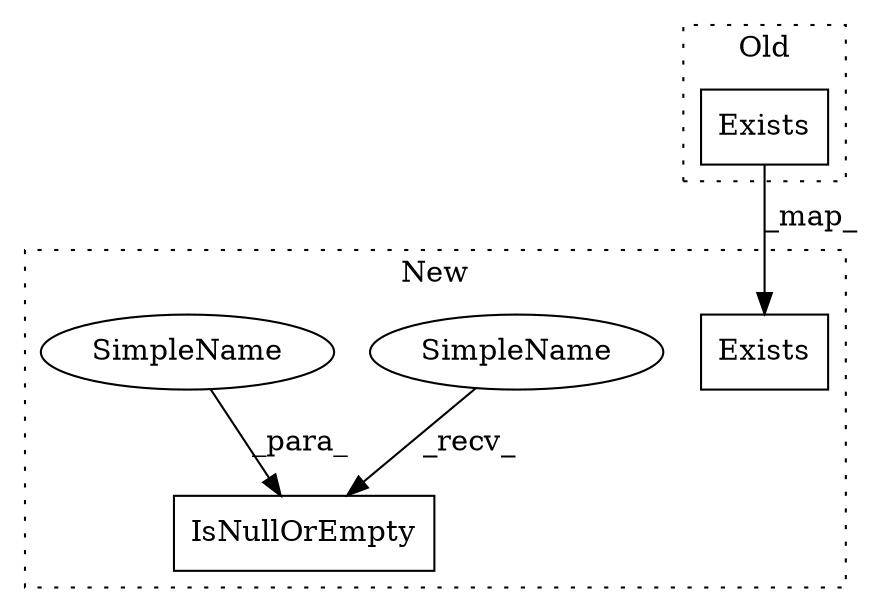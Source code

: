 digraph G {
subgraph cluster0 {
1 [label="Exists" a="32" s="3521,3538" l="7,1" shape="box"];
label = "Old";
style="dotted";
}
subgraph cluster1 {
2 [label="Exists" a="32" s="3654,3671" l="7,1" shape="box"];
3 [label="IsNullOrEmpty" a="32" s="3620,3644" l="14,1" shape="box"];
4 [label="SimpleName" a="42" s="3613" l="6" shape="ellipse"];
5 [label="SimpleName" a="42" s="3634" l="10" shape="ellipse"];
label = "New";
style="dotted";
}
1 -> 2 [label="_map_"];
4 -> 3 [label="_recv_"];
5 -> 3 [label="_para_"];
}